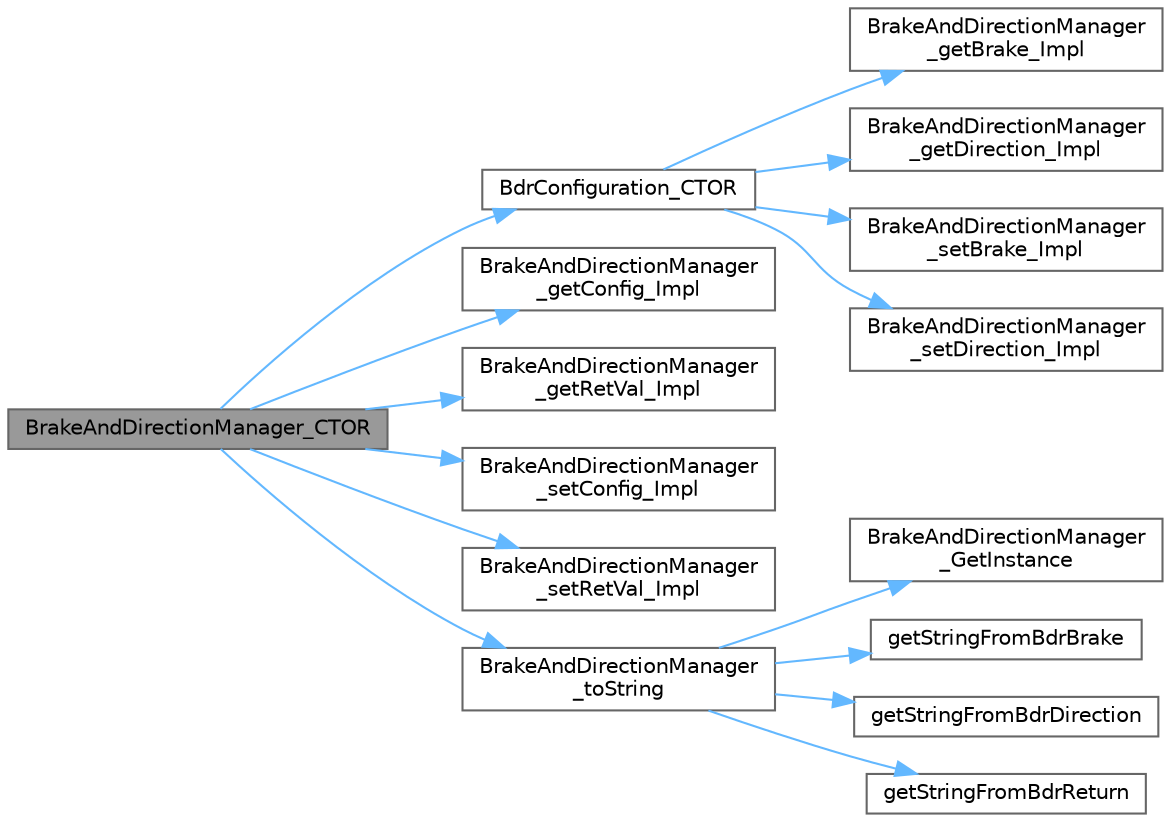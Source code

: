 digraph "BrakeAndDirectionManager_CTOR"
{
 // LATEX_PDF_SIZE
  bgcolor="transparent";
  edge [fontname=Helvetica,fontsize=10,labelfontname=Helvetica,labelfontsize=10];
  node [fontname=Helvetica,fontsize=10,shape=box,height=0.2,width=0.4];
  rankdir="LR";
  Node1 [id="Node000001",label="BrakeAndDirectionManager_CTOR",height=0.2,width=0.4,color="gray40", fillcolor="grey60", style="filled", fontcolor="black",tooltip="Constructor for the Brake and Direction Manager."];
  Node1 -> Node2 [id="edge1_Node000001_Node000002",color="steelblue1",style="solid",tooltip=" "];
  Node2 [id="Node000002",label="BdrConfiguration_CTOR",height=0.2,width=0.4,color="grey40", fillcolor="white", style="filled",URL="$_brake_and_direction_manager_8c.html#a1ffe8f50846931cfa789824d22cc7f23",tooltip="Constructor for the Brake and Direction Configuration."];
  Node2 -> Node3 [id="edge2_Node000002_Node000003",color="steelblue1",style="solid",tooltip=" "];
  Node3 [id="Node000003",label="BrakeAndDirectionManager\l_getBrake_Impl",height=0.2,width=0.4,color="grey40", fillcolor="white", style="filled",URL="$_brake_and_direction_manager_8c.html#a6d3f67cd3adbac9819b3aa335ea909eb",tooltip="Gets the current brake configuration."];
  Node2 -> Node4 [id="edge3_Node000002_Node000004",color="steelblue1",style="solid",tooltip=" "];
  Node4 [id="Node000004",label="BrakeAndDirectionManager\l_getDirection_Impl",height=0.2,width=0.4,color="grey40", fillcolor="white", style="filled",URL="$_brake_and_direction_manager_8c.html#a1fff9ba494f5ee22995487b159e238f6",tooltip="Gets the current direction configuration."];
  Node2 -> Node5 [id="edge4_Node000002_Node000005",color="steelblue1",style="solid",tooltip=" "];
  Node5 [id="Node000005",label="BrakeAndDirectionManager\l_setBrake_Impl",height=0.2,width=0.4,color="grey40", fillcolor="white", style="filled",URL="$_brake_and_direction_manager_8c.html#a1e4c93ccbbd1ccadba05e0c4c5db18f2",tooltip="Sets the brake configuration."];
  Node2 -> Node6 [id="edge5_Node000002_Node000006",color="steelblue1",style="solid",tooltip=" "];
  Node6 [id="Node000006",label="BrakeAndDirectionManager\l_setDirection_Impl",height=0.2,width=0.4,color="grey40", fillcolor="white", style="filled",URL="$_brake_and_direction_manager_8c.html#a939643b506b1f1eefb775d72655f8c22",tooltip="Sets the direction configuration."];
  Node1 -> Node7 [id="edge6_Node000001_Node000007",color="steelblue1",style="solid",tooltip=" "];
  Node7 [id="Node000007",label="BrakeAndDirectionManager\l_getConfig_Impl",height=0.2,width=0.4,color="grey40", fillcolor="white", style="filled",URL="$_brake_and_direction_manager_8c.html#ab3c5e721d005c1fc7887fa7bcc0f2d29",tooltip="Gets the current configuration of the manager."];
  Node1 -> Node8 [id="edge7_Node000001_Node000008",color="steelblue1",style="solid",tooltip=" "];
  Node8 [id="Node000008",label="BrakeAndDirectionManager\l_getRetVal_Impl",height=0.2,width=0.4,color="grey40", fillcolor="white", style="filled",URL="$_brake_and_direction_manager_8c.html#a13b2ac4fe6382b32c299381403bd702e",tooltip="Gets the current return value of the manager."];
  Node1 -> Node9 [id="edge8_Node000001_Node000009",color="steelblue1",style="solid",tooltip=" "];
  Node9 [id="Node000009",label="BrakeAndDirectionManager\l_setConfig_Impl",height=0.2,width=0.4,color="grey40", fillcolor="white", style="filled",URL="$_brake_and_direction_manager_8c.html#a62afe5945c61d5f12e518d71f5c4232e",tooltip="Sets the configuration of the manager."];
  Node1 -> Node10 [id="edge9_Node000001_Node000010",color="steelblue1",style="solid",tooltip=" "];
  Node10 [id="Node000010",label="BrakeAndDirectionManager\l_setRetVal_Impl",height=0.2,width=0.4,color="grey40", fillcolor="white", style="filled",URL="$_brake_and_direction_manager_8c.html#ab2ee909586a108a26215e859be05a02a",tooltip="Sets the return value of the manager."];
  Node1 -> Node11 [id="edge10_Node000001_Node000011",color="steelblue1",style="solid",tooltip=" "];
  Node11 [id="Node000011",label="BrakeAndDirectionManager\l_toString",height=0.2,width=0.4,color="grey40", fillcolor="white", style="filled",URL="$_brake_and_direction_manager_8c.html#aa0e363551482ec66bbe2d48eebd91645",tooltip="Converts the Brake and Direction Manager configuration to a string."];
  Node11 -> Node12 [id="edge11_Node000011_Node000012",color="steelblue1",style="solid",tooltip=" "];
  Node12 [id="Node000012",label="BrakeAndDirectionManager\l_GetInstance",height=0.2,width=0.4,color="grey40", fillcolor="white", style="filled",URL="$_brake_and_direction_manager_8c.html#a2317dd3a26aefb7320fed5e1575fecf7",tooltip="Public function to access the Brake and Direction Manager instance."];
  Node11 -> Node13 [id="edge12_Node000011_Node000013",color="steelblue1",style="solid",tooltip=" "];
  Node13 [id="Node000013",label="getStringFromBdrBrake",height=0.2,width=0.4,color="grey40", fillcolor="white", style="filled",URL="$_brake_and_direction_manager_8c.html#a48d91f98f6ced09cf8a535e80a3c16dc",tooltip="Gets the string representation of dtBrakeAndDirectionManager_bdrBrake."];
  Node11 -> Node14 [id="edge13_Node000011_Node000014",color="steelblue1",style="solid",tooltip=" "];
  Node14 [id="Node000014",label="getStringFromBdrDirection",height=0.2,width=0.4,color="grey40", fillcolor="white", style="filled",URL="$_brake_and_direction_manager_8c.html#a72af159d6f751107885439344306d100",tooltip="Gets the string representation of dtBrakeAndDirectionManager_bdrDirection."];
  Node11 -> Node15 [id="edge14_Node000011_Node000015",color="steelblue1",style="solid",tooltip=" "];
  Node15 [id="Node000015",label="getStringFromBdrReturn",height=0.2,width=0.4,color="grey40", fillcolor="white", style="filled",URL="$_brake_and_direction_manager_8c.html#ac1ef90c42438500d17a09b171dbc4576",tooltip="Gets the string representation of dtBdrReturn."];
}
